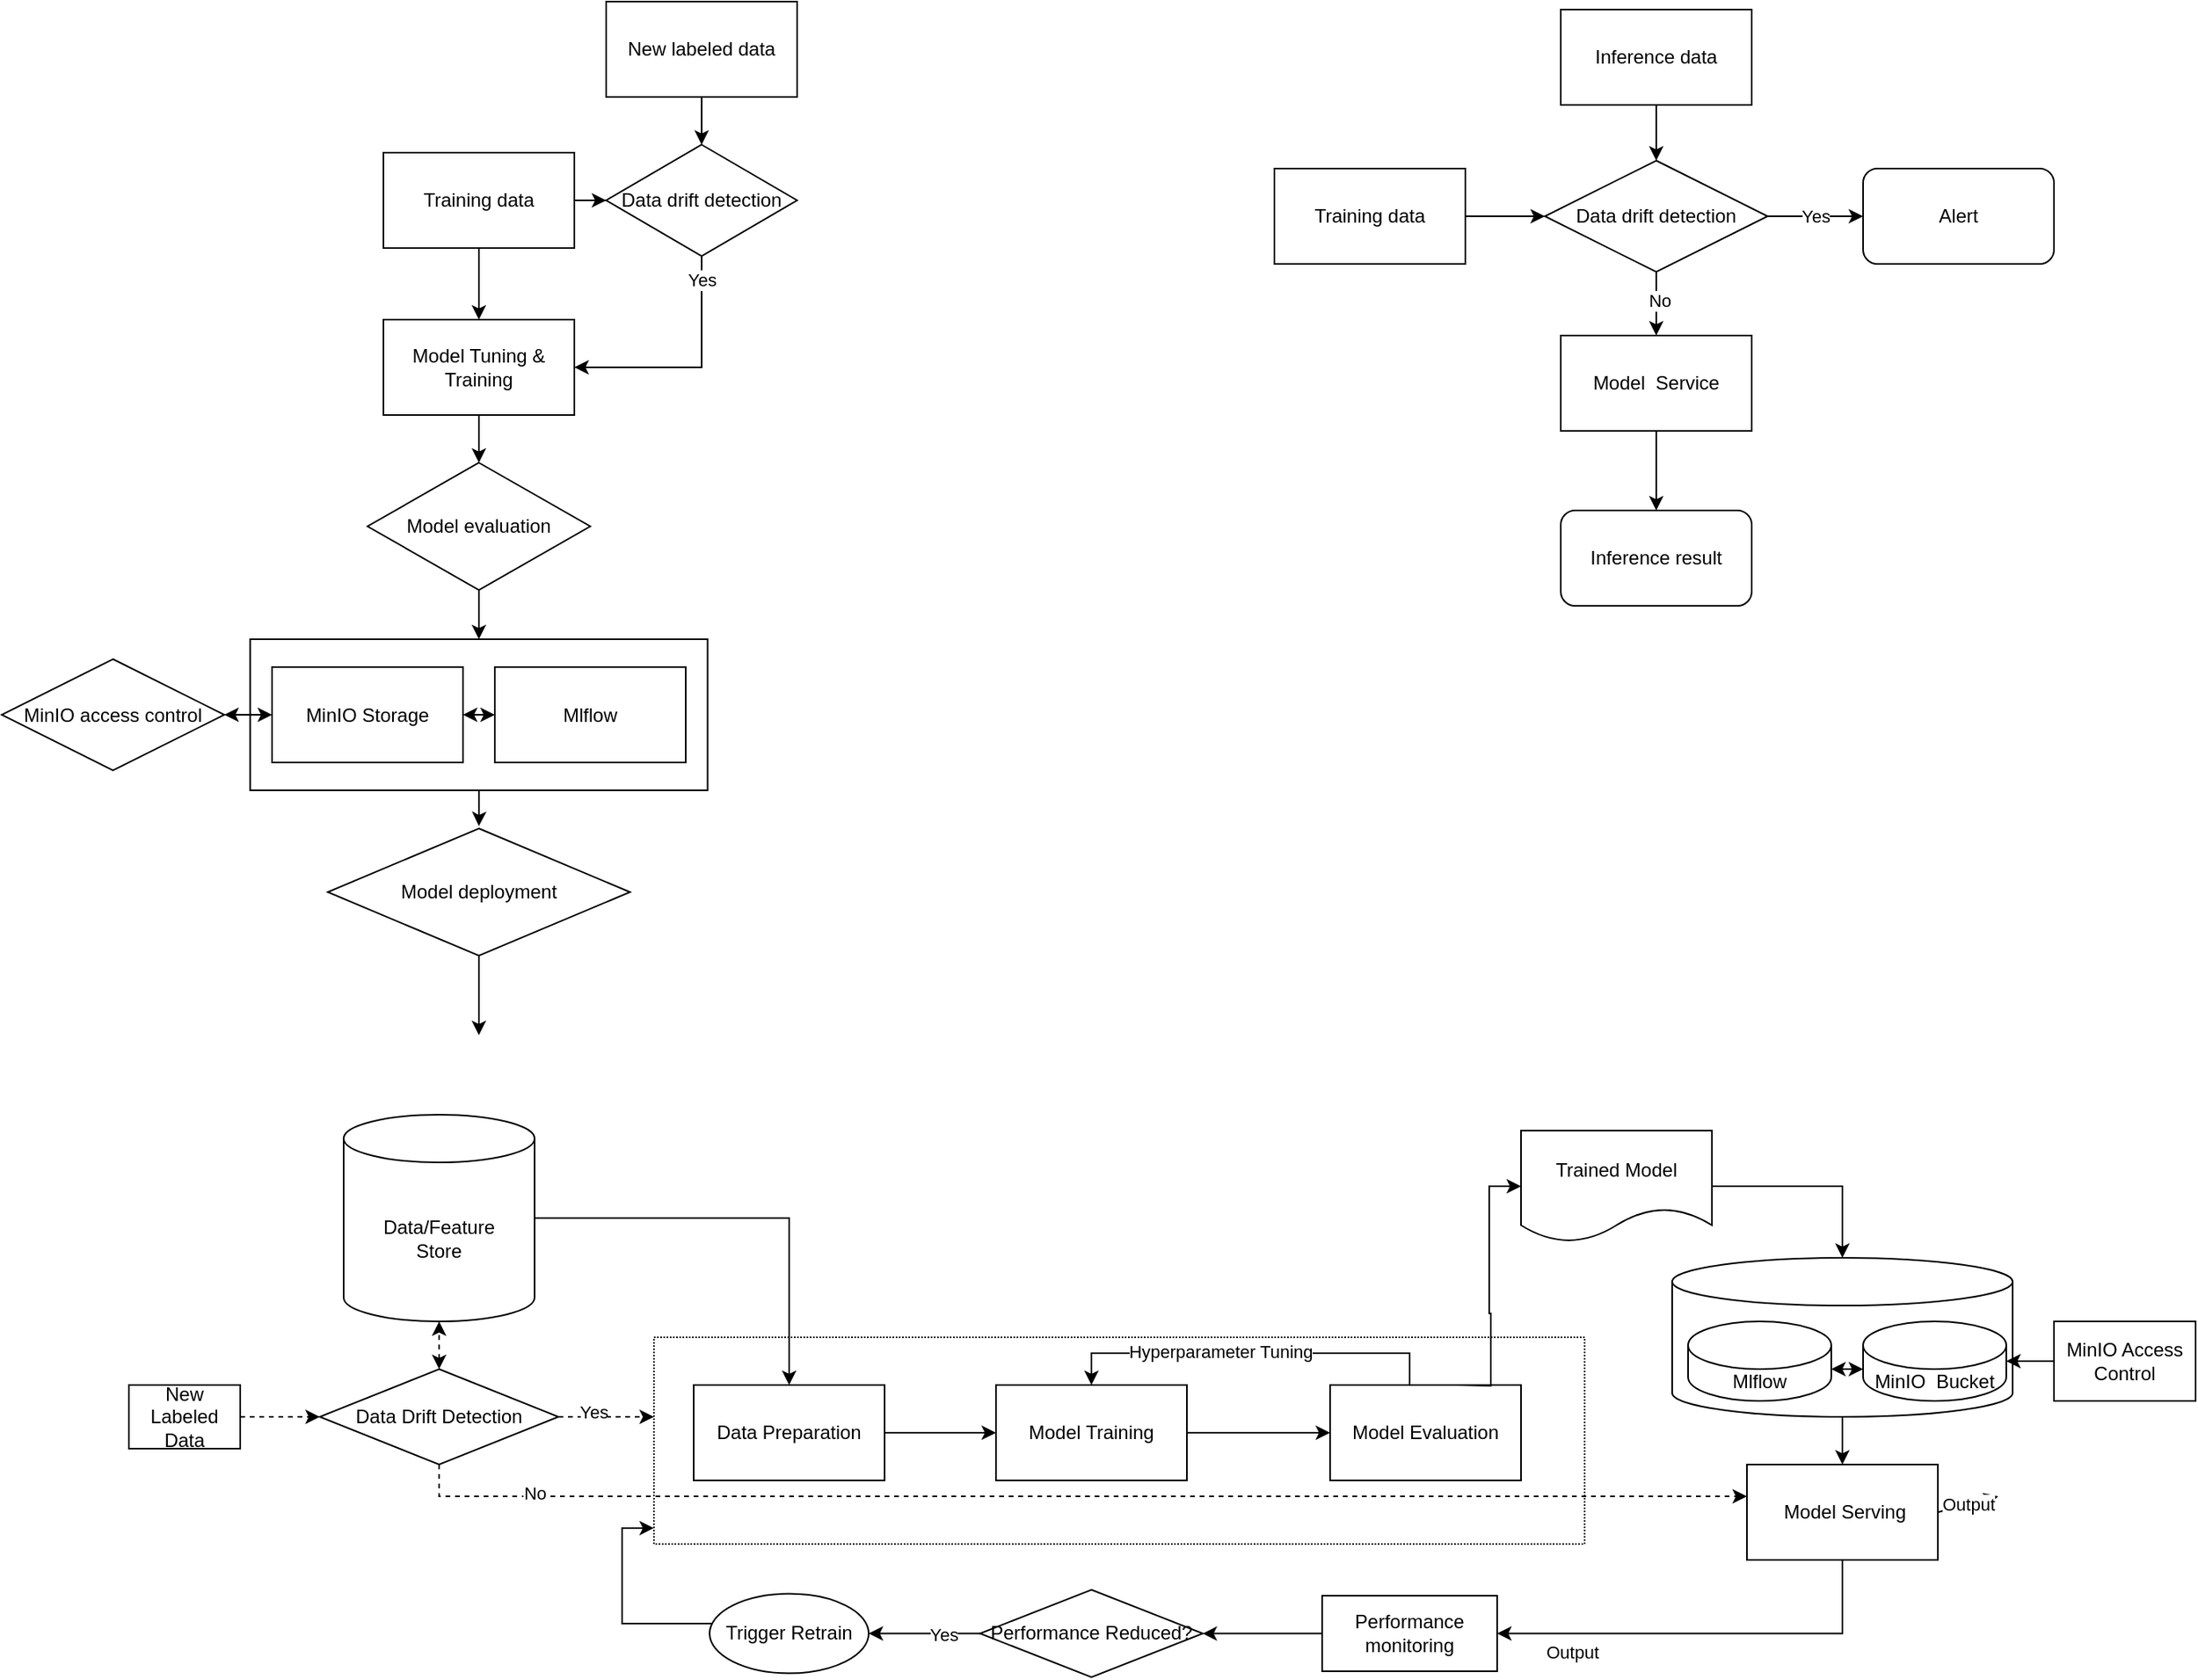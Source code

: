 <mxfile version="17.4.3" type="github">
  <diagram id="fK5hHXI_meAvLUZj9lbC" name="Page-1">
    <mxGraphModel dx="1051" dy="620" grid="1" gridSize="10" guides="1" tooltips="1" connect="1" arrows="1" fold="1" page="1" pageScale="1" pageWidth="827" pageHeight="1169" math="0" shadow="0">
      <root>
        <mxCell id="0" />
        <mxCell id="1" parent="0" />
        <mxCell id="V0Qw61IKJjh0Ug3TLafj-57" value="" style="shape=cylinder3;whiteSpace=wrap;html=1;boundedLbl=1;backgroundOutline=1;size=15;rounded=0;shadow=0;glass=0;sketch=0;fillColor=none;" vertex="1" parent="1">
          <mxGeometry x="1100" y="840" width="214" height="100" as="geometry" />
        </mxCell>
        <mxCell id="V0Qw61IKJjh0Ug3TLafj-20" value="" style="rounded=0;whiteSpace=wrap;html=1;shadow=0;glass=0;sketch=0;fillColor=none;dashed=1;dashPattern=1 1;" vertex="1" parent="1">
          <mxGeometry x="460" y="890" width="585" height="130" as="geometry" />
        </mxCell>
        <mxCell id="QDnQAPT0r1DDVJR2lLTe-117" value="" style="rounded=0;whiteSpace=wrap;html=1;gradientColor=none;fillColor=none;" parent="1" vertex="1">
          <mxGeometry x="206.25" y="451" width="287.5" height="95" as="geometry" />
        </mxCell>
        <mxCell id="QDnQAPT0r1DDVJR2lLTe-122" value="" style="edgeStyle=orthogonalEdgeStyle;rounded=0;orthogonalLoop=1;jettySize=auto;html=1;" parent="1" source="QDnQAPT0r1DDVJR2lLTe-2" target="QDnQAPT0r1DDVJR2lLTe-4" edge="1">
          <mxGeometry relative="1" as="geometry" />
        </mxCell>
        <mxCell id="QDnQAPT0r1DDVJR2lLTe-125" value="" style="edgeStyle=orthogonalEdgeStyle;rounded=0;orthogonalLoop=1;jettySize=auto;html=1;" parent="1" source="QDnQAPT0r1DDVJR2lLTe-2" target="QDnQAPT0r1DDVJR2lLTe-47" edge="1">
          <mxGeometry relative="1" as="geometry" />
        </mxCell>
        <mxCell id="QDnQAPT0r1DDVJR2lLTe-2" value="Training data" style="rounded=0;whiteSpace=wrap;html=1;" parent="1" vertex="1">
          <mxGeometry x="290" y="145" width="120" height="60" as="geometry" />
        </mxCell>
        <mxCell id="QDnQAPT0r1DDVJR2lLTe-138" value="" style="edgeStyle=orthogonalEdgeStyle;rounded=0;orthogonalLoop=1;jettySize=auto;html=1;" parent="1" source="QDnQAPT0r1DDVJR2lLTe-4" target="QDnQAPT0r1DDVJR2lLTe-137" edge="1">
          <mxGeometry relative="1" as="geometry" />
        </mxCell>
        <mxCell id="QDnQAPT0r1DDVJR2lLTe-4" value="Model Tuning &amp;amp; Training" style="rounded=0;whiteSpace=wrap;html=1;" parent="1" vertex="1">
          <mxGeometry x="290" y="250" width="120" height="60" as="geometry" />
        </mxCell>
        <mxCell id="QDnQAPT0r1DDVJR2lLTe-6" value="Mlflow" style="rounded=0;whiteSpace=wrap;html=1;" parent="1" vertex="1">
          <mxGeometry x="360" y="468.5" width="120" height="60" as="geometry" />
        </mxCell>
        <mxCell id="QDnQAPT0r1DDVJR2lLTe-126" value="" style="edgeStyle=orthogonalEdgeStyle;rounded=0;orthogonalLoop=1;jettySize=auto;html=1;" parent="1" source="QDnQAPT0r1DDVJR2lLTe-7" target="QDnQAPT0r1DDVJR2lLTe-47" edge="1">
          <mxGeometry relative="1" as="geometry" />
        </mxCell>
        <mxCell id="QDnQAPT0r1DDVJR2lLTe-7" value="New labeled data" style="rounded=0;whiteSpace=wrap;html=1;" parent="1" vertex="1">
          <mxGeometry x="430" y="50" width="120" height="60" as="geometry" />
        </mxCell>
        <mxCell id="QDnQAPT0r1DDVJR2lLTe-47" value="Data drift detection" style="rhombus;whiteSpace=wrap;html=1;" parent="1" vertex="1">
          <mxGeometry x="430" y="140" width="120" height="70" as="geometry" />
        </mxCell>
        <mxCell id="QDnQAPT0r1DDVJR2lLTe-105" value="" style="edgeStyle=orthogonalEdgeStyle;rounded=0;orthogonalLoop=1;jettySize=auto;html=1;" parent="1" source="QDnQAPT0r1DDVJR2lLTe-59" target="QDnQAPT0r1DDVJR2lLTe-61" edge="1">
          <mxGeometry relative="1" as="geometry" />
        </mxCell>
        <mxCell id="QDnQAPT0r1DDVJR2lLTe-59" value="Inference data" style="rounded=0;whiteSpace=wrap;html=1;" parent="1" vertex="1">
          <mxGeometry x="1030" y="55" width="120" height="60" as="geometry" />
        </mxCell>
        <mxCell id="QDnQAPT0r1DDVJR2lLTe-108" value="Yes" style="edgeStyle=orthogonalEdgeStyle;rounded=0;orthogonalLoop=1;jettySize=auto;html=1;entryX=0;entryY=0.5;entryDx=0;entryDy=0;" parent="1" source="QDnQAPT0r1DDVJR2lLTe-61" target="QDnQAPT0r1DDVJR2lLTe-111" edge="1">
          <mxGeometry relative="1" as="geometry">
            <mxPoint x="1210" y="185" as="targetPoint" />
          </mxGeometry>
        </mxCell>
        <mxCell id="QDnQAPT0r1DDVJR2lLTe-112" value="" style="edgeStyle=orthogonalEdgeStyle;rounded=0;orthogonalLoop=1;jettySize=auto;html=1;" parent="1" source="QDnQAPT0r1DDVJR2lLTe-61" target="QDnQAPT0r1DDVJR2lLTe-109" edge="1">
          <mxGeometry relative="1" as="geometry" />
        </mxCell>
        <mxCell id="QDnQAPT0r1DDVJR2lLTe-113" value="No" style="edgeLabel;html=1;align=center;verticalAlign=middle;resizable=0;points=[];" parent="QDnQAPT0r1DDVJR2lLTe-112" vertex="1" connectable="0">
          <mxGeometry x="-0.167" y="2" relative="1" as="geometry">
            <mxPoint y="1" as="offset" />
          </mxGeometry>
        </mxCell>
        <mxCell id="QDnQAPT0r1DDVJR2lLTe-61" value="Data drift detection" style="rhombus;whiteSpace=wrap;html=1;" parent="1" vertex="1">
          <mxGeometry x="1020" y="150" width="140" height="70" as="geometry" />
        </mxCell>
        <mxCell id="QDnQAPT0r1DDVJR2lLTe-71" value="MinIO Storage" style="rounded=0;whiteSpace=wrap;html=1;" parent="1" vertex="1">
          <mxGeometry x="220" y="468.5" width="120" height="60" as="geometry" />
        </mxCell>
        <mxCell id="QDnQAPT0r1DDVJR2lLTe-92" value="MinIO access control" style="rhombus;whiteSpace=wrap;html=1;" parent="1" vertex="1">
          <mxGeometry x="50" y="463.5" width="140" height="70" as="geometry" />
        </mxCell>
        <mxCell id="QDnQAPT0r1DDVJR2lLTe-103" value="" style="endArrow=classic;html=1;rounded=0;exitX=0.5;exitY=1;exitDx=0;exitDy=0;entryX=0.5;entryY=0;entryDx=0;entryDy=0;" parent="1" source="QDnQAPT0r1DDVJR2lLTe-143" edge="1">
          <mxGeometry width="50" height="50" relative="1" as="geometry">
            <mxPoint x="350.0" y="628.5" as="sourcePoint" />
            <mxPoint x="350.0" y="700" as="targetPoint" />
          </mxGeometry>
        </mxCell>
        <mxCell id="QDnQAPT0r1DDVJR2lLTe-107" value="" style="edgeStyle=orthogonalEdgeStyle;rounded=0;orthogonalLoop=1;jettySize=auto;html=1;" parent="1" source="QDnQAPT0r1DDVJR2lLTe-106" target="QDnQAPT0r1DDVJR2lLTe-61" edge="1">
          <mxGeometry relative="1" as="geometry" />
        </mxCell>
        <mxCell id="QDnQAPT0r1DDVJR2lLTe-106" value="Training data" style="rounded=0;whiteSpace=wrap;html=1;" parent="1" vertex="1">
          <mxGeometry x="850" y="155" width="120" height="60" as="geometry" />
        </mxCell>
        <mxCell id="QDnQAPT0r1DDVJR2lLTe-115" value="" style="edgeStyle=orthogonalEdgeStyle;rounded=0;orthogonalLoop=1;jettySize=auto;html=1;" parent="1" source="QDnQAPT0r1DDVJR2lLTe-109" target="QDnQAPT0r1DDVJR2lLTe-114" edge="1">
          <mxGeometry relative="1" as="geometry" />
        </mxCell>
        <mxCell id="QDnQAPT0r1DDVJR2lLTe-109" value="Model &amp;nbsp;Service" style="rounded=0;whiteSpace=wrap;html=1;" parent="1" vertex="1">
          <mxGeometry x="1030" y="260" width="120" height="60" as="geometry" />
        </mxCell>
        <mxCell id="QDnQAPT0r1DDVJR2lLTe-111" value="Alert" style="rounded=1;whiteSpace=wrap;html=1;" parent="1" vertex="1">
          <mxGeometry x="1220" y="155" width="120" height="60" as="geometry" />
        </mxCell>
        <mxCell id="QDnQAPT0r1DDVJR2lLTe-114" value="Inference result" style="rounded=1;whiteSpace=wrap;html=1;" parent="1" vertex="1">
          <mxGeometry x="1030" y="370" width="120" height="60" as="geometry" />
        </mxCell>
        <mxCell id="QDnQAPT0r1DDVJR2lLTe-119" value="" style="edgeStyle=orthogonalEdgeStyle;rounded=0;orthogonalLoop=1;jettySize=auto;html=1;" parent="1" source="QDnQAPT0r1DDVJR2lLTe-117" edge="1">
          <mxGeometry relative="1" as="geometry">
            <mxPoint x="350.0" y="568.5" as="targetPoint" />
          </mxGeometry>
        </mxCell>
        <mxCell id="QDnQAPT0r1DDVJR2lLTe-127" value="" style="endArrow=classic;html=1;rounded=0;exitX=0.5;exitY=1;exitDx=0;exitDy=0;entryX=1;entryY=0.5;entryDx=0;entryDy=0;" parent="1" source="QDnQAPT0r1DDVJR2lLTe-47" target="QDnQAPT0r1DDVJR2lLTe-4" edge="1">
          <mxGeometry width="50" height="50" relative="1" as="geometry">
            <mxPoint x="540" y="360" as="sourcePoint" />
            <mxPoint x="590" y="310" as="targetPoint" />
            <Array as="points">
              <mxPoint x="490" y="280" />
            </Array>
          </mxGeometry>
        </mxCell>
        <mxCell id="QDnQAPT0r1DDVJR2lLTe-129" value="Yes" style="edgeLabel;html=1;align=center;verticalAlign=middle;resizable=0;points=[];" parent="QDnQAPT0r1DDVJR2lLTe-127" vertex="1" connectable="0">
          <mxGeometry x="-0.804" relative="1" as="geometry">
            <mxPoint as="offset" />
          </mxGeometry>
        </mxCell>
        <mxCell id="QDnQAPT0r1DDVJR2lLTe-132" value="" style="endArrow=classic;startArrow=classic;html=1;rounded=0;exitX=1;exitY=0.5;exitDx=0;exitDy=0;entryX=0;entryY=0.5;entryDx=0;entryDy=0;" parent="1" source="QDnQAPT0r1DDVJR2lLTe-92" target="QDnQAPT0r1DDVJR2lLTe-71" edge="1">
          <mxGeometry width="50" height="50" relative="1" as="geometry">
            <mxPoint x="540" y="468.5" as="sourcePoint" />
            <mxPoint x="590" y="418.5" as="targetPoint" />
          </mxGeometry>
        </mxCell>
        <mxCell id="QDnQAPT0r1DDVJR2lLTe-136" value="" style="endArrow=classic;startArrow=classic;html=1;rounded=0;exitX=1;exitY=0.5;exitDx=0;exitDy=0;entryX=0;entryY=0.5;entryDx=0;entryDy=0;" parent="1" source="QDnQAPT0r1DDVJR2lLTe-71" target="QDnQAPT0r1DDVJR2lLTe-6" edge="1">
          <mxGeometry width="50" height="50" relative="1" as="geometry">
            <mxPoint x="460" y="468.5" as="sourcePoint" />
            <mxPoint x="510" y="418.5" as="targetPoint" />
          </mxGeometry>
        </mxCell>
        <mxCell id="QDnQAPT0r1DDVJR2lLTe-137" value="Model evaluation" style="rhombus;whiteSpace=wrap;html=1;rounded=0;fillColor=none;gradientColor=none;" parent="1" vertex="1">
          <mxGeometry x="280" y="340" width="140" height="80" as="geometry" />
        </mxCell>
        <mxCell id="QDnQAPT0r1DDVJR2lLTe-140" value="" style="endArrow=classic;html=1;rounded=0;exitX=0.5;exitY=1;exitDx=0;exitDy=0;entryX=0.5;entryY=0;entryDx=0;entryDy=0;" parent="1" source="QDnQAPT0r1DDVJR2lLTe-137" target="QDnQAPT0r1DDVJR2lLTe-117" edge="1">
          <mxGeometry width="50" height="50" relative="1" as="geometry">
            <mxPoint x="410" y="490" as="sourcePoint" />
            <mxPoint x="460" y="440" as="targetPoint" />
          </mxGeometry>
        </mxCell>
        <mxCell id="QDnQAPT0r1DDVJR2lLTe-143" value="Model deployment" style="rhombus;whiteSpace=wrap;html=1;rounded=0;fillColor=none;gradientColor=none;" parent="1" vertex="1">
          <mxGeometry x="255" y="570" width="190" height="80" as="geometry" />
        </mxCell>
        <mxCell id="V0Qw61IKJjh0Ug3TLafj-18" style="edgeStyle=orthogonalEdgeStyle;rounded=0;orthogonalLoop=1;jettySize=auto;html=1;exitX=0.5;exitY=1;exitDx=0;exitDy=0;dashed=1;" edge="1" parent="1" source="QDnQAPT0r1DDVJR2lLTe-145" target="V0Qw61IKJjh0Ug3TLafj-7">
          <mxGeometry relative="1" as="geometry">
            <mxPoint x="1100" y="990" as="targetPoint" />
            <Array as="points">
              <mxPoint x="325" y="990" />
            </Array>
          </mxGeometry>
        </mxCell>
        <mxCell id="V0Qw61IKJjh0Ug3TLafj-19" value="No" style="edgeLabel;html=1;align=center;verticalAlign=middle;resizable=0;points=[];" vertex="1" connectable="0" parent="V0Qw61IKJjh0Ug3TLafj-18">
          <mxGeometry x="-0.811" y="2" relative="1" as="geometry">
            <mxPoint as="offset" />
          </mxGeometry>
        </mxCell>
        <mxCell id="QDnQAPT0r1DDVJR2lLTe-145" value="Data Drift Detection" style="rhombus;whiteSpace=wrap;html=1;rounded=0;fillColor=none;gradientColor=none;" parent="1" vertex="1">
          <mxGeometry x="250" y="910" width="150" height="60" as="geometry" />
        </mxCell>
        <mxCell id="QDnQAPT0r1DDVJR2lLTe-153" value="" style="edgeStyle=orthogonalEdgeStyle;rounded=0;orthogonalLoop=1;jettySize=auto;html=1;" parent="1" source="QDnQAPT0r1DDVJR2lLTe-147" target="QDnQAPT0r1DDVJR2lLTe-150" edge="1">
          <mxGeometry relative="1" as="geometry" />
        </mxCell>
        <mxCell id="QDnQAPT0r1DDVJR2lLTe-147" value="Data Preparation" style="rounded=0;whiteSpace=wrap;html=1;fillColor=none;gradientColor=none;" parent="1" vertex="1">
          <mxGeometry x="485" y="920" width="120" height="60" as="geometry" />
        </mxCell>
        <mxCell id="QDnQAPT0r1DDVJR2lLTe-154" value="" style="edgeStyle=orthogonalEdgeStyle;rounded=0;orthogonalLoop=1;jettySize=auto;html=1;" parent="1" source="QDnQAPT0r1DDVJR2lLTe-150" target="QDnQAPT0r1DDVJR2lLTe-151" edge="1">
          <mxGeometry relative="1" as="geometry" />
        </mxCell>
        <mxCell id="QDnQAPT0r1DDVJR2lLTe-150" value="Model Training" style="rounded=0;whiteSpace=wrap;html=1;fillColor=none;gradientColor=none;" parent="1" vertex="1">
          <mxGeometry x="675" y="920" width="120" height="60" as="geometry" />
        </mxCell>
        <mxCell id="QDnQAPT0r1DDVJR2lLTe-151" value="Model Evaluation" style="rounded=0;whiteSpace=wrap;html=1;fillColor=none;gradientColor=none;" parent="1" vertex="1">
          <mxGeometry x="885" y="920" width="120" height="60" as="geometry" />
        </mxCell>
        <mxCell id="QDnQAPT0r1DDVJR2lLTe-156" style="edgeStyle=orthogonalEdgeStyle;rounded=0;orthogonalLoop=1;jettySize=auto;html=1;entryX=0.5;entryY=0;entryDx=0;entryDy=0;exitX=0.25;exitY=0;exitDx=0;exitDy=0;" parent="1" target="QDnQAPT0r1DDVJR2lLTe-150" edge="1">
          <mxGeometry relative="1" as="geometry">
            <Array as="points">
              <mxPoint x="935" y="900" />
              <mxPoint x="735" y="900" />
            </Array>
            <mxPoint x="935" y="920" as="sourcePoint" />
          </mxGeometry>
        </mxCell>
        <mxCell id="QDnQAPT0r1DDVJR2lLTe-157" value="Hyperparameter Tuning" style="edgeLabel;html=1;align=center;verticalAlign=middle;resizable=0;points=[];" parent="QDnQAPT0r1DDVJR2lLTe-156" vertex="1" connectable="0">
          <mxGeometry x="0.161" y="-1" relative="1" as="geometry">
            <mxPoint as="offset" />
          </mxGeometry>
        </mxCell>
        <mxCell id="V0Qw61IKJjh0Ug3TLafj-3" value="" style="edgeStyle=orthogonalEdgeStyle;rounded=0;orthogonalLoop=1;jettySize=auto;html=1;entryX=0;entryY=0.5;entryDx=0;entryDy=0;" edge="1" parent="1" target="V0Qw61IKJjh0Ug3TLafj-1">
          <mxGeometry relative="1" as="geometry">
            <mxPoint x="965" y="920" as="sourcePoint" />
          </mxGeometry>
        </mxCell>
        <mxCell id="V0Qw61IKJjh0Ug3TLafj-46" style="edgeStyle=orthogonalEdgeStyle;rounded=0;orthogonalLoop=1;jettySize=auto;html=1;entryX=0.5;entryY=0;entryDx=0;entryDy=0;" edge="1" parent="1" source="QDnQAPT0r1DDVJR2lLTe-158" target="QDnQAPT0r1DDVJR2lLTe-147">
          <mxGeometry relative="1" as="geometry" />
        </mxCell>
        <mxCell id="QDnQAPT0r1DDVJR2lLTe-158" value="Data/Feature&lt;br&gt;Store" style="shape=cylinder3;whiteSpace=wrap;html=1;boundedLbl=1;backgroundOutline=1;size=15;rounded=0;fillColor=none;gradientColor=none;" parent="1" vertex="1">
          <mxGeometry x="265" y="750" width="120" height="130" as="geometry" />
        </mxCell>
        <mxCell id="V0Qw61IKJjh0Ug3TLafj-58" style="edgeStyle=orthogonalEdgeStyle;rounded=0;orthogonalLoop=1;jettySize=auto;html=1;entryX=0.5;entryY=0;entryDx=0;entryDy=0;entryPerimeter=0;exitX=1;exitY=0.5;exitDx=0;exitDy=0;" edge="1" parent="1" source="V0Qw61IKJjh0Ug3TLafj-1" target="V0Qw61IKJjh0Ug3TLafj-57">
          <mxGeometry relative="1" as="geometry" />
        </mxCell>
        <mxCell id="V0Qw61IKJjh0Ug3TLafj-1" value="Trained Model" style="shape=document;whiteSpace=wrap;html=1;boundedLbl=1;" vertex="1" parent="1">
          <mxGeometry x="1005" y="760" width="120" height="70" as="geometry" />
        </mxCell>
        <mxCell id="V0Qw61IKJjh0Ug3TLafj-8" value="" style="edgeStyle=orthogonalEdgeStyle;rounded=0;orthogonalLoop=1;jettySize=auto;html=1;exitX=0.5;exitY=1;exitDx=0;exitDy=0;exitPerimeter=0;" edge="1" parent="1" source="V0Qw61IKJjh0Ug3TLafj-57" target="V0Qw61IKJjh0Ug3TLafj-7">
          <mxGeometry relative="1" as="geometry">
            <mxPoint x="1195" y="920" as="sourcePoint" />
          </mxGeometry>
        </mxCell>
        <mxCell id="V0Qw61IKJjh0Ug3TLafj-10" style="edgeStyle=orthogonalEdgeStyle;rounded=0;orthogonalLoop=1;jettySize=auto;html=1;entryX=1;entryY=0.5;entryDx=0;entryDy=0;exitX=0.5;exitY=1;exitDx=0;exitDy=0;" edge="1" parent="1" source="V0Qw61IKJjh0Ug3TLafj-7" target="V0Qw61IKJjh0Ug3TLafj-9">
          <mxGeometry relative="1" as="geometry">
            <Array as="points">
              <mxPoint x="1207" y="1076" />
            </Array>
          </mxGeometry>
        </mxCell>
        <mxCell id="V0Qw61IKJjh0Ug3TLafj-25" value="Output" style="edgeLabel;html=1;align=center;verticalAlign=middle;resizable=0;points=[];" vertex="1" connectable="0" parent="V0Qw61IKJjh0Ug3TLafj-10">
          <mxGeometry x="-0.676" y="4" relative="1" as="geometry">
            <mxPoint x="-174" y="15" as="offset" />
          </mxGeometry>
        </mxCell>
        <mxCell id="V0Qw61IKJjh0Ug3TLafj-7" value="&amp;nbsp;Model Serving" style="rounded=0;whiteSpace=wrap;html=1;" vertex="1" parent="1">
          <mxGeometry x="1147" y="970" width="120" height="60" as="geometry" />
        </mxCell>
        <mxCell id="V0Qw61IKJjh0Ug3TLafj-14" value="" style="edgeStyle=orthogonalEdgeStyle;rounded=0;orthogonalLoop=1;jettySize=auto;html=1;" edge="1" parent="1" source="V0Qw61IKJjh0Ug3TLafj-9" target="V0Qw61IKJjh0Ug3TLafj-13">
          <mxGeometry relative="1" as="geometry" />
        </mxCell>
        <mxCell id="V0Qw61IKJjh0Ug3TLafj-9" value="Performance monitoring" style="rounded=0;whiteSpace=wrap;html=1;glass=0;shadow=0;sketch=0;" vertex="1" parent="1">
          <mxGeometry x="880" y="1052.5" width="110" height="47.5" as="geometry" />
        </mxCell>
        <mxCell id="V0Qw61IKJjh0Ug3TLafj-16" value="" style="edgeStyle=orthogonalEdgeStyle;rounded=0;orthogonalLoop=1;jettySize=auto;html=1;" edge="1" parent="1" source="V0Qw61IKJjh0Ug3TLafj-13" target="V0Qw61IKJjh0Ug3TLafj-15">
          <mxGeometry relative="1" as="geometry" />
        </mxCell>
        <mxCell id="V0Qw61IKJjh0Ug3TLafj-24" value="Yes" style="edgeLabel;html=1;align=center;verticalAlign=middle;resizable=0;points=[];" vertex="1" connectable="0" parent="V0Qw61IKJjh0Ug3TLafj-16">
          <mxGeometry x="-0.35" relative="1" as="geometry">
            <mxPoint as="offset" />
          </mxGeometry>
        </mxCell>
        <mxCell id="V0Qw61IKJjh0Ug3TLafj-13" value="Performance Reduced?" style="rhombus;whiteSpace=wrap;html=1;rounded=0;shadow=0;glass=0;sketch=0;" vertex="1" parent="1">
          <mxGeometry x="665" y="1048.75" width="140" height="55" as="geometry" />
        </mxCell>
        <mxCell id="V0Qw61IKJjh0Ug3TLafj-56" style="edgeStyle=orthogonalEdgeStyle;rounded=0;orthogonalLoop=1;jettySize=auto;html=1;entryX=0;entryY=0.923;entryDx=0;entryDy=0;entryPerimeter=0;" edge="1" parent="1" source="V0Qw61IKJjh0Ug3TLafj-15" target="V0Qw61IKJjh0Ug3TLafj-20">
          <mxGeometry relative="1" as="geometry">
            <mxPoint x="370" y="1010" as="targetPoint" />
            <Array as="points">
              <mxPoint x="440" y="1070" />
              <mxPoint x="440" y="1010" />
            </Array>
          </mxGeometry>
        </mxCell>
        <mxCell id="V0Qw61IKJjh0Ug3TLafj-15" value="Trigger Retrain" style="ellipse;whiteSpace=wrap;html=1;rounded=0;shadow=0;glass=0;sketch=0;" vertex="1" parent="1">
          <mxGeometry x="495" y="1051.25" width="100" height="50" as="geometry" />
        </mxCell>
        <mxCell id="V0Qw61IKJjh0Ug3TLafj-22" value="" style="endArrow=classic;html=1;rounded=0;exitX=1;exitY=0.5;exitDx=0;exitDy=0;dashed=1;" edge="1" parent="1" source="QDnQAPT0r1DDVJR2lLTe-145">
          <mxGeometry width="50" height="50" relative="1" as="geometry">
            <mxPoint x="775" y="1070" as="sourcePoint" />
            <mxPoint x="460" y="940" as="targetPoint" />
          </mxGeometry>
        </mxCell>
        <mxCell id="V0Qw61IKJjh0Ug3TLafj-45" value="Yes" style="edgeLabel;html=1;align=center;verticalAlign=middle;resizable=0;points=[];" vertex="1" connectable="0" parent="V0Qw61IKJjh0Ug3TLafj-22">
          <mxGeometry x="-0.289" y="3" relative="1" as="geometry">
            <mxPoint as="offset" />
          </mxGeometry>
        </mxCell>
        <mxCell id="V0Qw61IKJjh0Ug3TLafj-26" value="Output" style="endArrow=classic;html=1;rounded=0;exitX=1;exitY=0.5;exitDx=0;exitDy=0;" edge="1" parent="1" source="V0Qw61IKJjh0Ug3TLafj-7">
          <mxGeometry width="50" height="50" relative="1" as="geometry">
            <mxPoint x="925" y="1060" as="sourcePoint" />
            <mxPoint x="1305" y="990" as="targetPoint" />
          </mxGeometry>
        </mxCell>
        <mxCell id="V0Qw61IKJjh0Ug3TLafj-39" value="" style="endArrow=classic;html=1;rounded=0;exitX=0;exitY=0.5;exitDx=0;exitDy=0;entryX=1;entryY=0.5;entryDx=0;entryDy=0;entryPerimeter=0;" edge="1" parent="1" source="V0Qw61IKJjh0Ug3TLafj-43" target="V0Qw61IKJjh0Ug3TLafj-50">
          <mxGeometry width="50" height="50" relative="1" as="geometry">
            <mxPoint x="1306" y="888.75" as="sourcePoint" />
            <mxPoint x="1285" y="888.125" as="targetPoint" />
          </mxGeometry>
        </mxCell>
        <mxCell id="V0Qw61IKJjh0Ug3TLafj-40" value="" style="endArrow=classic;startArrow=classic;html=1;rounded=0;exitX=1;exitY=0;exitDx=0;exitDy=30;exitPerimeter=0;entryX=0;entryY=0;entryDx=0;entryDy=30;entryPerimeter=0;" edge="1" parent="1" source="V0Qw61IKJjh0Ug3TLafj-48" target="V0Qw61IKJjh0Ug3TLafj-50">
          <mxGeometry width="50" height="50" relative="1" as="geometry">
            <mxPoint x="1203" y="910.63" as="sourcePoint" />
            <mxPoint x="1210" y="920" as="targetPoint" />
          </mxGeometry>
        </mxCell>
        <mxCell id="V0Qw61IKJjh0Ug3TLafj-43" value="MinIO Access Control" style="rounded=0;whiteSpace=wrap;html=1;shadow=0;glass=0;sketch=0;fillColor=none;" vertex="1" parent="1">
          <mxGeometry x="1340" y="880" width="89" height="50" as="geometry" />
        </mxCell>
        <mxCell id="V0Qw61IKJjh0Ug3TLafj-48" value="Mlflow" style="shape=cylinder3;whiteSpace=wrap;html=1;boundedLbl=1;backgroundOutline=1;size=15;rounded=0;shadow=0;glass=0;sketch=0;fillColor=none;" vertex="1" parent="1">
          <mxGeometry x="1110" y="880" width="90" height="50" as="geometry" />
        </mxCell>
        <mxCell id="V0Qw61IKJjh0Ug3TLafj-50" value="MinIO &amp;nbsp;Bucket" style="shape=cylinder3;whiteSpace=wrap;html=1;boundedLbl=1;backgroundOutline=1;size=15;rounded=0;shadow=0;glass=0;sketch=0;fillColor=none;" vertex="1" parent="1">
          <mxGeometry x="1220" y="880" width="90" height="50" as="geometry" />
        </mxCell>
        <mxCell id="V0Qw61IKJjh0Ug3TLafj-52" value="" style="edgeStyle=orthogonalEdgeStyle;rounded=0;orthogonalLoop=1;jettySize=auto;html=1;dashed=1;" edge="1" parent="1" source="V0Qw61IKJjh0Ug3TLafj-51" target="QDnQAPT0r1DDVJR2lLTe-145">
          <mxGeometry relative="1" as="geometry" />
        </mxCell>
        <mxCell id="V0Qw61IKJjh0Ug3TLafj-51" value="New Labeled Data" style="rounded=0;whiteSpace=wrap;html=1;shadow=0;glass=0;sketch=0;fillColor=none;" vertex="1" parent="1">
          <mxGeometry x="130" y="920" width="70" height="40" as="geometry" />
        </mxCell>
        <mxCell id="V0Qw61IKJjh0Ug3TLafj-53" value="" style="endArrow=classic;startArrow=classic;html=1;rounded=0;dashed=1;entryX=0.5;entryY=1;entryDx=0;entryDy=0;entryPerimeter=0;" edge="1" parent="1" source="QDnQAPT0r1DDVJR2lLTe-145" target="QDnQAPT0r1DDVJR2lLTe-158">
          <mxGeometry width="50" height="50" relative="1" as="geometry">
            <mxPoint x="560" y="1020" as="sourcePoint" />
            <mxPoint x="610" y="970" as="targetPoint" />
          </mxGeometry>
        </mxCell>
      </root>
    </mxGraphModel>
  </diagram>
</mxfile>
